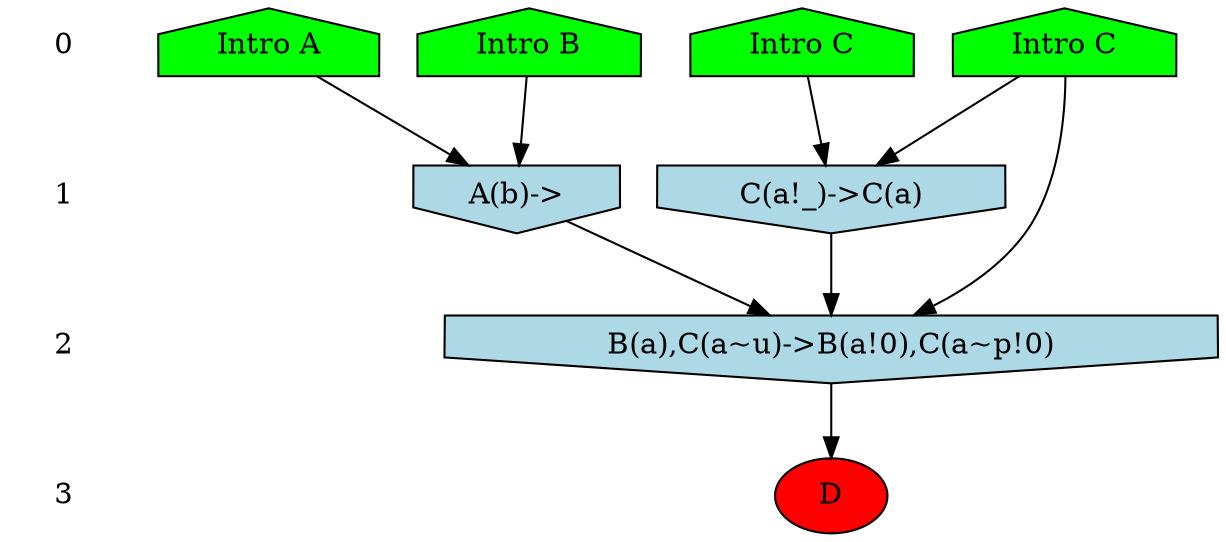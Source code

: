 /* Compression of 7 causal flows obtained in average at 5.022315E-01 t.u */
/* Compressed causal flows were: [10;8;6;4;3;2;1] */
digraph G{
 ranksep=.5 ; 
{ rank = same ; "0" [shape=plaintext] ; node_1 [label ="Intro A", shape=house, style=filled, fillcolor=green] ;
node_2 [label ="Intro B", shape=house, style=filled, fillcolor=green] ;
node_3 [label ="Intro C", shape=house, style=filled, fillcolor=green] ;
node_4 [label ="Intro C", shape=house, style=filled, fillcolor=green] ;
}
{ rank = same ; "1" [shape=plaintext] ; node_5 [label="A(b)->", shape=invhouse, style=filled, fillcolor = lightblue] ;
node_6 [label="C(a!_)->C(a)", shape=invhouse, style=filled, fillcolor = lightblue] ;
}
{ rank = same ; "2" [shape=plaintext] ; node_7 [label="B(a),C(a~u)->B(a!0),C(a~p!0)", shape=invhouse, style=filled, fillcolor = lightblue] ;
}
{ rank = same ; "3" [shape=plaintext] ; node_8 [label ="D", style=filled, fillcolor=red] ;
}
"0" -> "1" [style="invis"]; 
"1" -> "2" [style="invis"]; 
"2" -> "3" [style="invis"]; 
node_1 -> node_5
node_2 -> node_5
node_3 -> node_6
node_4 -> node_6
node_3 -> node_7
node_5 -> node_7
node_6 -> node_7
node_7 -> node_8
}
/*
 Dot generation time: 0.000000
*/